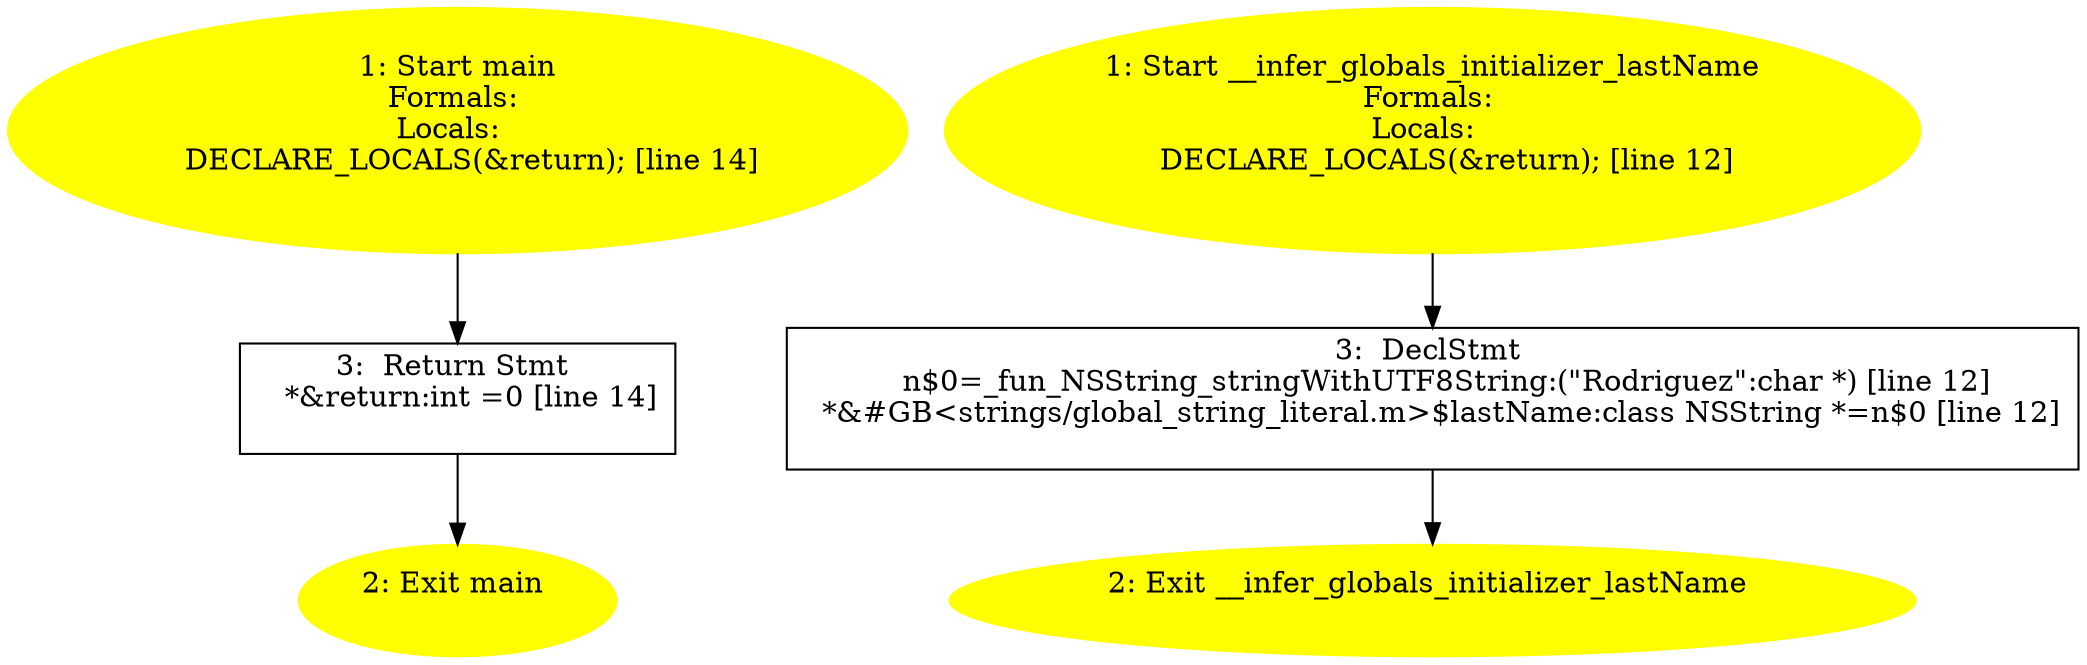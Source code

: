 /* @generated */
digraph iCFG {
"main3" [label="3:  Return Stmt \n   *&return:int =0 [line 14]\n " shape="box"]
	

	 "main3" -> "main2" ;
"main2" [label="2: Exit main \n  " color=yellow style=filled]
	

"main1" [label="1: Start main\nFormals: \nLocals:  \n   DECLARE_LOCALS(&return); [line 14]\n " color=yellow style=filled]
	

	 "main1" -> "main3" ;
"__infer_globals_initializer_lastName3" [label="3:  DeclStmt \n   n$0=_fun_NSString_stringWithUTF8String:(\"Rodriguez\":char *) [line 12]\n  *&#GB<strings/global_string_literal.m>$lastName:class NSString *=n$0 [line 12]\n " shape="box"]
	

	 "__infer_globals_initializer_lastName3" -> "__infer_globals_initializer_lastName2" ;
"__infer_globals_initializer_lastName2" [label="2: Exit __infer_globals_initializer_lastName \n  " color=yellow style=filled]
	

"__infer_globals_initializer_lastName1" [label="1: Start __infer_globals_initializer_lastName\nFormals: \nLocals:  \n   DECLARE_LOCALS(&return); [line 12]\n " color=yellow style=filled]
	

	 "__infer_globals_initializer_lastName1" -> "__infer_globals_initializer_lastName3" ;
}
